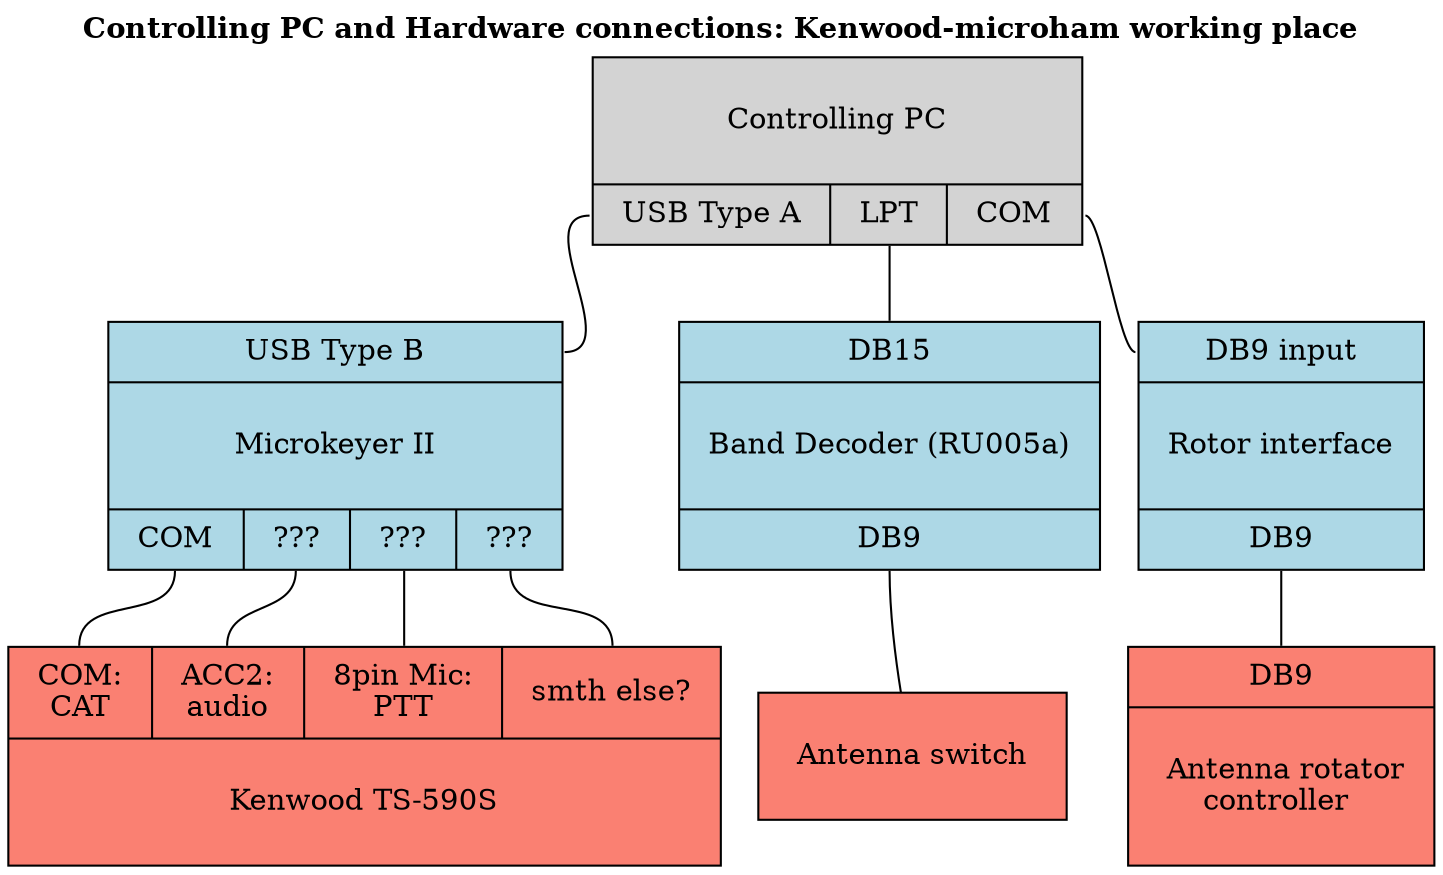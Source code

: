 digraph Arch {
    node [shape = rect, margin = "0.2,0.1"]
    edge [arrowhead = none]
    labelloc = top

    label = <<b>Controlling PC and Hardware connections: Kenwood-microham working place</b>>

    pc [shape = record, style = filled, label = "{ \nControlling PC\n\r | { <usbA>USB Type A |  <lpt>LPT | <com>COM } }"]

    microham [shape = record, style = filled, fillcolor = lightblue, label = "{ <usbB>USB Type B | \nMicrokeyer II\n\r |  { <com>COM | <smth>??? | <smth2>??? | <smth3> ???} }"];

    ru005 [shape = record, style = filled, fillcolor = lightblue, label = "{<db15> DB15 | \nBand Decoder (RU005a)\n\r | <db9>DB9 }"]

    rotorController [shape = record, style = filled, fillcolor = lightblue, label = "{<input> DB9 input | \nRotor interface\n\r | <output>DB9 }"] //todo check if it's really connected to COM or is it an internal device?

    kenwood [shape = record, style = filled, fillcolor = salmon, label = "{ { <com>COM:\nCAT | <acc2>ACC2:\naudio | <mic>8pin Mic:\nPTT | <smth> smth else? }  | \nKenwood TS-590S\n\r }"];

    antennaSwitch [shape = record, style = filled, fillcolor = salmon, label = "\n Antenna switch \n\r"]

    rotor [shape = record, style = filled, fillcolor = salmon, label = "{ <input>DB9 | \n Antenna rotator\ncontroller \n\r }"]

    //////////

    pc: usbA -> microham: usbB
    pc: lpt -> ru005: db15
    pc: com -> rotorController:input
    microham: com -> kenwood: com
    microham: smth -> kenwood: acc2 //TODO check if there's smth else not just audio
    microham: smth2 -> kenwood: mic //TODO
    microham: smth3 -> kenwood: smth //TODO
    ru005: db9 -> antennaSwitch
    rotorController:output -> rotor:input


}
